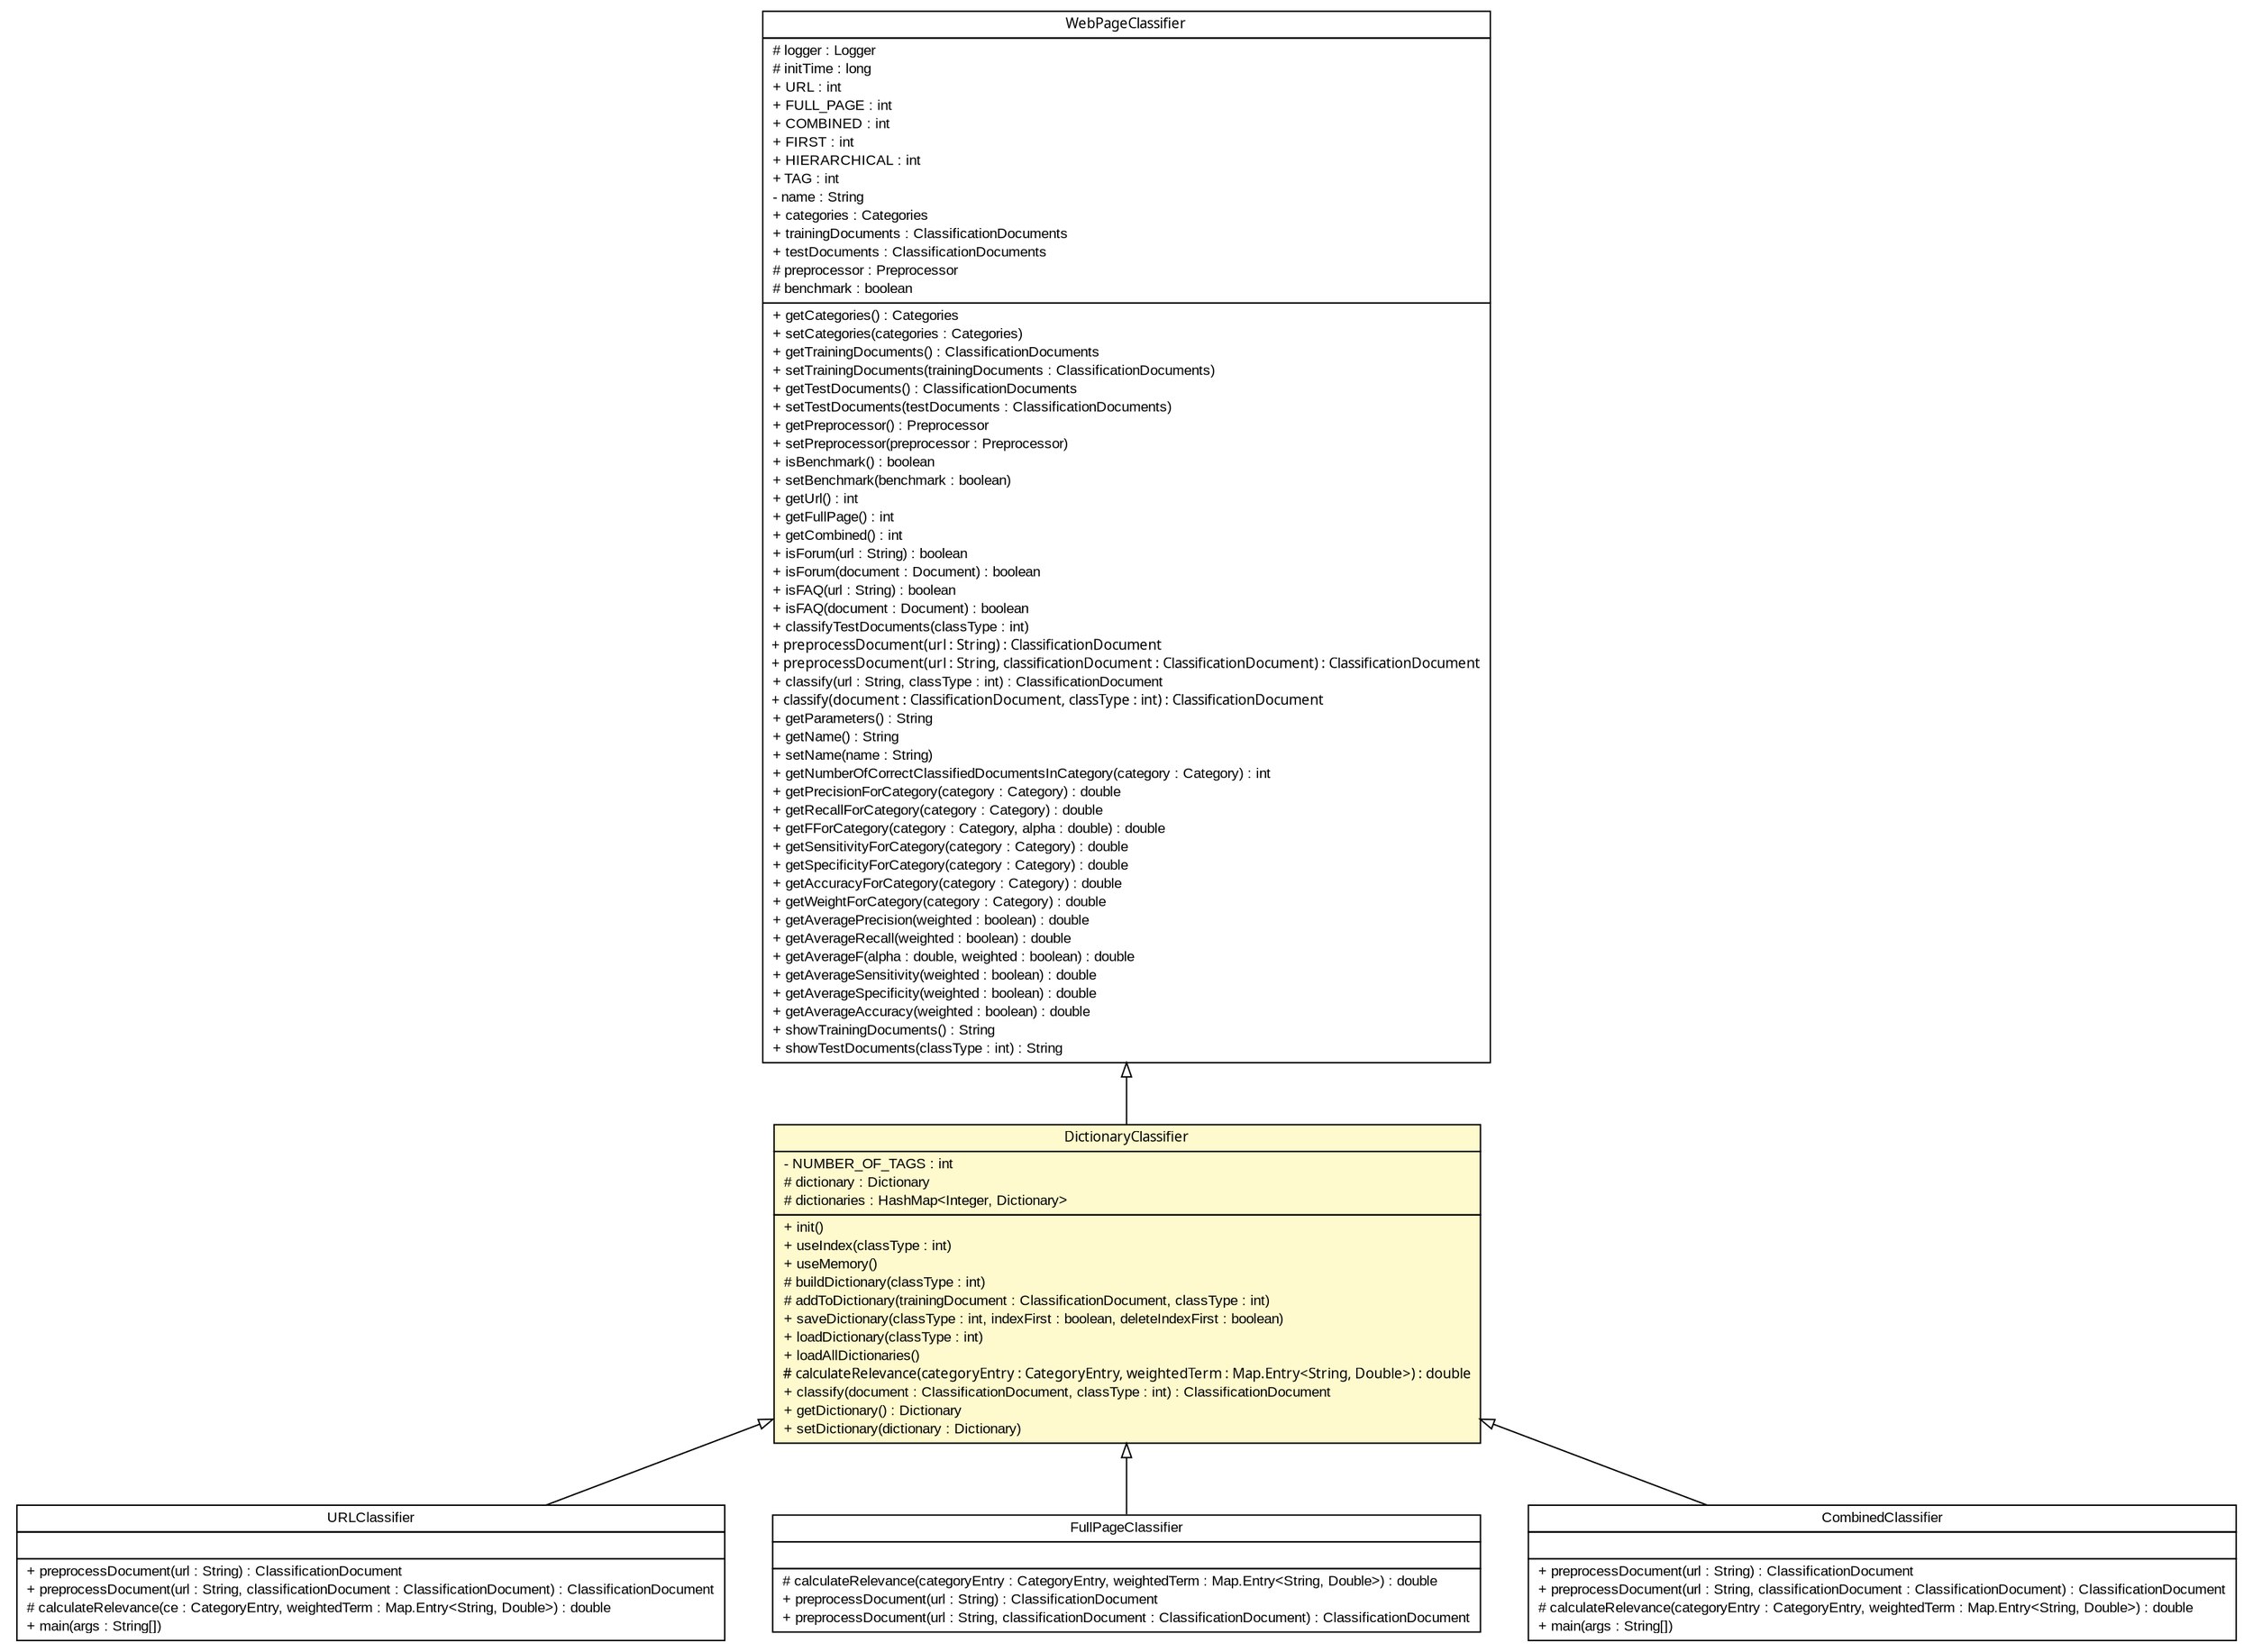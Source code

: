 #!/usr/local/bin/dot
#
# Class diagram 
# Generated by UMLGraph version 5.2 (http://www.umlgraph.org/)
#

digraph G {
	edge [fontname="arial",fontsize=10,labelfontname="arial",labelfontsize=10];
	node [fontname="arial",fontsize=10,shape=plaintext];
	nodesep=0.25;
	ranksep=0.5;
	// tud.iir.classification.page.WebPageClassifier
	c16491 [label=<<table title="tud.iir.classification.page.WebPageClassifier" border="0" cellborder="1" cellspacing="0" cellpadding="2" port="p" href="./WebPageClassifier.html">
		<tr><td><table border="0" cellspacing="0" cellpadding="1">
<tr><td align="center" balign="center"><font face="ariali"> WebPageClassifier </font></td></tr>
		</table></td></tr>
		<tr><td><table border="0" cellspacing="0" cellpadding="1">
<tr><td align="left" balign="left"> # logger : Logger </td></tr>
<tr><td align="left" balign="left"> # initTime : long </td></tr>
<tr><td align="left" balign="left"> + URL : int </td></tr>
<tr><td align="left" balign="left"> + FULL_PAGE : int </td></tr>
<tr><td align="left" balign="left"> + COMBINED : int </td></tr>
<tr><td align="left" balign="left"> + FIRST : int </td></tr>
<tr><td align="left" balign="left"> + HIERARCHICAL : int </td></tr>
<tr><td align="left" balign="left"> + TAG : int </td></tr>
<tr><td align="left" balign="left"> - name : String </td></tr>
<tr><td align="left" balign="left"> + categories : Categories </td></tr>
<tr><td align="left" balign="left"> + trainingDocuments : ClassificationDocuments </td></tr>
<tr><td align="left" balign="left"> + testDocuments : ClassificationDocuments </td></tr>
<tr><td align="left" balign="left"> # preprocessor : Preprocessor </td></tr>
<tr><td align="left" balign="left"> # benchmark : boolean </td></tr>
		</table></td></tr>
		<tr><td><table border="0" cellspacing="0" cellpadding="1">
<tr><td align="left" balign="left"> + getCategories() : Categories </td></tr>
<tr><td align="left" balign="left"> + setCategories(categories : Categories) </td></tr>
<tr><td align="left" balign="left"> + getTrainingDocuments() : ClassificationDocuments </td></tr>
<tr><td align="left" balign="left"> + setTrainingDocuments(trainingDocuments : ClassificationDocuments) </td></tr>
<tr><td align="left" balign="left"> + getTestDocuments() : ClassificationDocuments </td></tr>
<tr><td align="left" balign="left"> + setTestDocuments(testDocuments : ClassificationDocuments) </td></tr>
<tr><td align="left" balign="left"> + getPreprocessor() : Preprocessor </td></tr>
<tr><td align="left" balign="left"> + setPreprocessor(preprocessor : Preprocessor) </td></tr>
<tr><td align="left" balign="left"> + isBenchmark() : boolean </td></tr>
<tr><td align="left" balign="left"> + setBenchmark(benchmark : boolean) </td></tr>
<tr><td align="left" balign="left"> + getUrl() : int </td></tr>
<tr><td align="left" balign="left"> + getFullPage() : int </td></tr>
<tr><td align="left" balign="left"> + getCombined() : int </td></tr>
<tr><td align="left" balign="left"> + isForum(url : String) : boolean </td></tr>
<tr><td align="left" balign="left"> + isForum(document : Document) : boolean </td></tr>
<tr><td align="left" balign="left"> + isFAQ(url : String) : boolean </td></tr>
<tr><td align="left" balign="left"> + isFAQ(document : Document) : boolean </td></tr>
<tr><td align="left" balign="left"> + classifyTestDocuments(classType : int) </td></tr>
<tr><td align="left" balign="left"><font face="ariali" point-size="10.0"> + preprocessDocument(url : String) : ClassificationDocument </font></td></tr>
<tr><td align="left" balign="left"><font face="ariali" point-size="10.0"> + preprocessDocument(url : String, classificationDocument : ClassificationDocument) : ClassificationDocument </font></td></tr>
<tr><td align="left" balign="left"> + classify(url : String, classType : int) : ClassificationDocument </td></tr>
<tr><td align="left" balign="left"><font face="ariali" point-size="10.0"> + classify(document : ClassificationDocument, classType : int) : ClassificationDocument </font></td></tr>
<tr><td align="left" balign="left"> + getParameters() : String </td></tr>
<tr><td align="left" balign="left"> + getName() : String </td></tr>
<tr><td align="left" balign="left"> + setName(name : String) </td></tr>
<tr><td align="left" balign="left"> + getNumberOfCorrectClassifiedDocumentsInCategory(category : Category) : int </td></tr>
<tr><td align="left" balign="left"> + getPrecisionForCategory(category : Category) : double </td></tr>
<tr><td align="left" balign="left"> + getRecallForCategory(category : Category) : double </td></tr>
<tr><td align="left" balign="left"> + getFForCategory(category : Category, alpha : double) : double </td></tr>
<tr><td align="left" balign="left"> + getSensitivityForCategory(category : Category) : double </td></tr>
<tr><td align="left" balign="left"> + getSpecificityForCategory(category : Category) : double </td></tr>
<tr><td align="left" balign="left"> + getAccuracyForCategory(category : Category) : double </td></tr>
<tr><td align="left" balign="left"> + getWeightForCategory(category : Category) : double </td></tr>
<tr><td align="left" balign="left"> + getAveragePrecision(weighted : boolean) : double </td></tr>
<tr><td align="left" balign="left"> + getAverageRecall(weighted : boolean) : double </td></tr>
<tr><td align="left" balign="left"> + getAverageF(alpha : double, weighted : boolean) : double </td></tr>
<tr><td align="left" balign="left"> + getAverageSensitivity(weighted : boolean) : double </td></tr>
<tr><td align="left" balign="left"> + getAverageSpecificity(weighted : boolean) : double </td></tr>
<tr><td align="left" balign="left"> + getAverageAccuracy(weighted : boolean) : double </td></tr>
<tr><td align="left" balign="left"> + showTrainingDocuments() : String </td></tr>
<tr><td align="left" balign="left"> + showTestDocuments(classType : int) : String </td></tr>
		</table></td></tr>
		</table>>, fontname="arial", fontcolor="black", fontsize=10.0];
	// tud.iir.classification.page.URLClassifier
	c16493 [label=<<table title="tud.iir.classification.page.URLClassifier" border="0" cellborder="1" cellspacing="0" cellpadding="2" port="p" href="./URLClassifier.html">
		<tr><td><table border="0" cellspacing="0" cellpadding="1">
<tr><td align="center" balign="center"> URLClassifier </td></tr>
		</table></td></tr>
		<tr><td><table border="0" cellspacing="0" cellpadding="1">
<tr><td align="left" balign="left">  </td></tr>
		</table></td></tr>
		<tr><td><table border="0" cellspacing="0" cellpadding="1">
<tr><td align="left" balign="left"> + preprocessDocument(url : String) : ClassificationDocument </td></tr>
<tr><td align="left" balign="left"> + preprocessDocument(url : String, classificationDocument : ClassificationDocument) : ClassificationDocument </td></tr>
<tr><td align="left" balign="left"> # calculateRelevance(ce : CategoryEntry, weightedTerm : Map.Entry&lt;String, Double&gt;) : double </td></tr>
<tr><td align="left" balign="left"> + main(args : String[]) </td></tr>
		</table></td></tr>
		</table>>, fontname="arial", fontcolor="black", fontsize=10.0];
	// tud.iir.classification.page.FullPageClassifier
	c16499 [label=<<table title="tud.iir.classification.page.FullPageClassifier" border="0" cellborder="1" cellspacing="0" cellpadding="2" port="p" href="./FullPageClassifier.html">
		<tr><td><table border="0" cellspacing="0" cellpadding="1">
<tr><td align="center" balign="center"> FullPageClassifier </td></tr>
		</table></td></tr>
		<tr><td><table border="0" cellspacing="0" cellpadding="1">
<tr><td align="left" balign="left">  </td></tr>
		</table></td></tr>
		<tr><td><table border="0" cellspacing="0" cellpadding="1">
<tr><td align="left" balign="left"> # calculateRelevance(categoryEntry : CategoryEntry, weightedTerm : Map.Entry&lt;String, Double&gt;) : double </td></tr>
<tr><td align="left" balign="left"> + preprocessDocument(url : String) : ClassificationDocument </td></tr>
<tr><td align="left" balign="left"> + preprocessDocument(url : String, classificationDocument : ClassificationDocument) : ClassificationDocument </td></tr>
		</table></td></tr>
		</table>>, fontname="arial", fontcolor="black", fontsize=10.0];
	// tud.iir.classification.page.DictionaryClassifier
	c16500 [label=<<table title="tud.iir.classification.page.DictionaryClassifier" border="0" cellborder="1" cellspacing="0" cellpadding="2" port="p" bgcolor="lemonChiffon" href="./DictionaryClassifier.html">
		<tr><td><table border="0" cellspacing="0" cellpadding="1">
<tr><td align="center" balign="center"><font face="ariali"> DictionaryClassifier </font></td></tr>
		</table></td></tr>
		<tr><td><table border="0" cellspacing="0" cellpadding="1">
<tr><td align="left" balign="left"> - NUMBER_OF_TAGS : int </td></tr>
<tr><td align="left" balign="left"> # dictionary : Dictionary </td></tr>
<tr><td align="left" balign="left"> # dictionaries : HashMap&lt;Integer, Dictionary&gt; </td></tr>
		</table></td></tr>
		<tr><td><table border="0" cellspacing="0" cellpadding="1">
<tr><td align="left" balign="left"> + init() </td></tr>
<tr><td align="left" balign="left"> + useIndex(classType : int) </td></tr>
<tr><td align="left" balign="left"> + useMemory() </td></tr>
<tr><td align="left" balign="left"> # buildDictionary(classType : int) </td></tr>
<tr><td align="left" balign="left"> # addToDictionary(trainingDocument : ClassificationDocument, classType : int) </td></tr>
<tr><td align="left" balign="left"> + saveDictionary(classType : int, indexFirst : boolean, deleteIndexFirst : boolean) </td></tr>
<tr><td align="left" balign="left"> + loadDictionary(classType : int) </td></tr>
<tr><td align="left" balign="left"> + loadAllDictionaries() </td></tr>
<tr><td align="left" balign="left"><font face="ariali" point-size="10.0"> # calculateRelevance(categoryEntry : CategoryEntry, weightedTerm : Map.Entry&lt;String, Double&gt;) : double </font></td></tr>
<tr><td align="left" balign="left"> + classify(document : ClassificationDocument, classType : int) : ClassificationDocument </td></tr>
<tr><td align="left" balign="left"> + getDictionary() : Dictionary </td></tr>
<tr><td align="left" balign="left"> + setDictionary(dictionary : Dictionary) </td></tr>
		</table></td></tr>
		</table>>, fontname="arial", fontcolor="black", fontsize=10.0];
	// tud.iir.classification.page.CombinedClassifier
	c16502 [label=<<table title="tud.iir.classification.page.CombinedClassifier" border="0" cellborder="1" cellspacing="0" cellpadding="2" port="p" href="./CombinedClassifier.html">
		<tr><td><table border="0" cellspacing="0" cellpadding="1">
<tr><td align="center" balign="center"> CombinedClassifier </td></tr>
		</table></td></tr>
		<tr><td><table border="0" cellspacing="0" cellpadding="1">
<tr><td align="left" balign="left">  </td></tr>
		</table></td></tr>
		<tr><td><table border="0" cellspacing="0" cellpadding="1">
<tr><td align="left" balign="left"> + preprocessDocument(url : String) : ClassificationDocument </td></tr>
<tr><td align="left" balign="left"> + preprocessDocument(url : String, classificationDocument : ClassificationDocument) : ClassificationDocument </td></tr>
<tr><td align="left" balign="left"> # calculateRelevance(categoryEntry : CategoryEntry, weightedTerm : Map.Entry&lt;String, Double&gt;) : double </td></tr>
<tr><td align="left" balign="left"> + main(args : String[]) </td></tr>
		</table></td></tr>
		</table>>, fontname="arial", fontcolor="black", fontsize=10.0];
	//tud.iir.classification.page.URLClassifier extends tud.iir.classification.page.DictionaryClassifier
	c16500:p -> c16493:p [dir=back,arrowtail=empty];
	//tud.iir.classification.page.FullPageClassifier extends tud.iir.classification.page.DictionaryClassifier
	c16500:p -> c16499:p [dir=back,arrowtail=empty];
	//tud.iir.classification.page.DictionaryClassifier extends tud.iir.classification.page.WebPageClassifier
	c16491:p -> c16500:p [dir=back,arrowtail=empty];
	//tud.iir.classification.page.CombinedClassifier extends tud.iir.classification.page.DictionaryClassifier
	c16500:p -> c16502:p [dir=back,arrowtail=empty];
}

